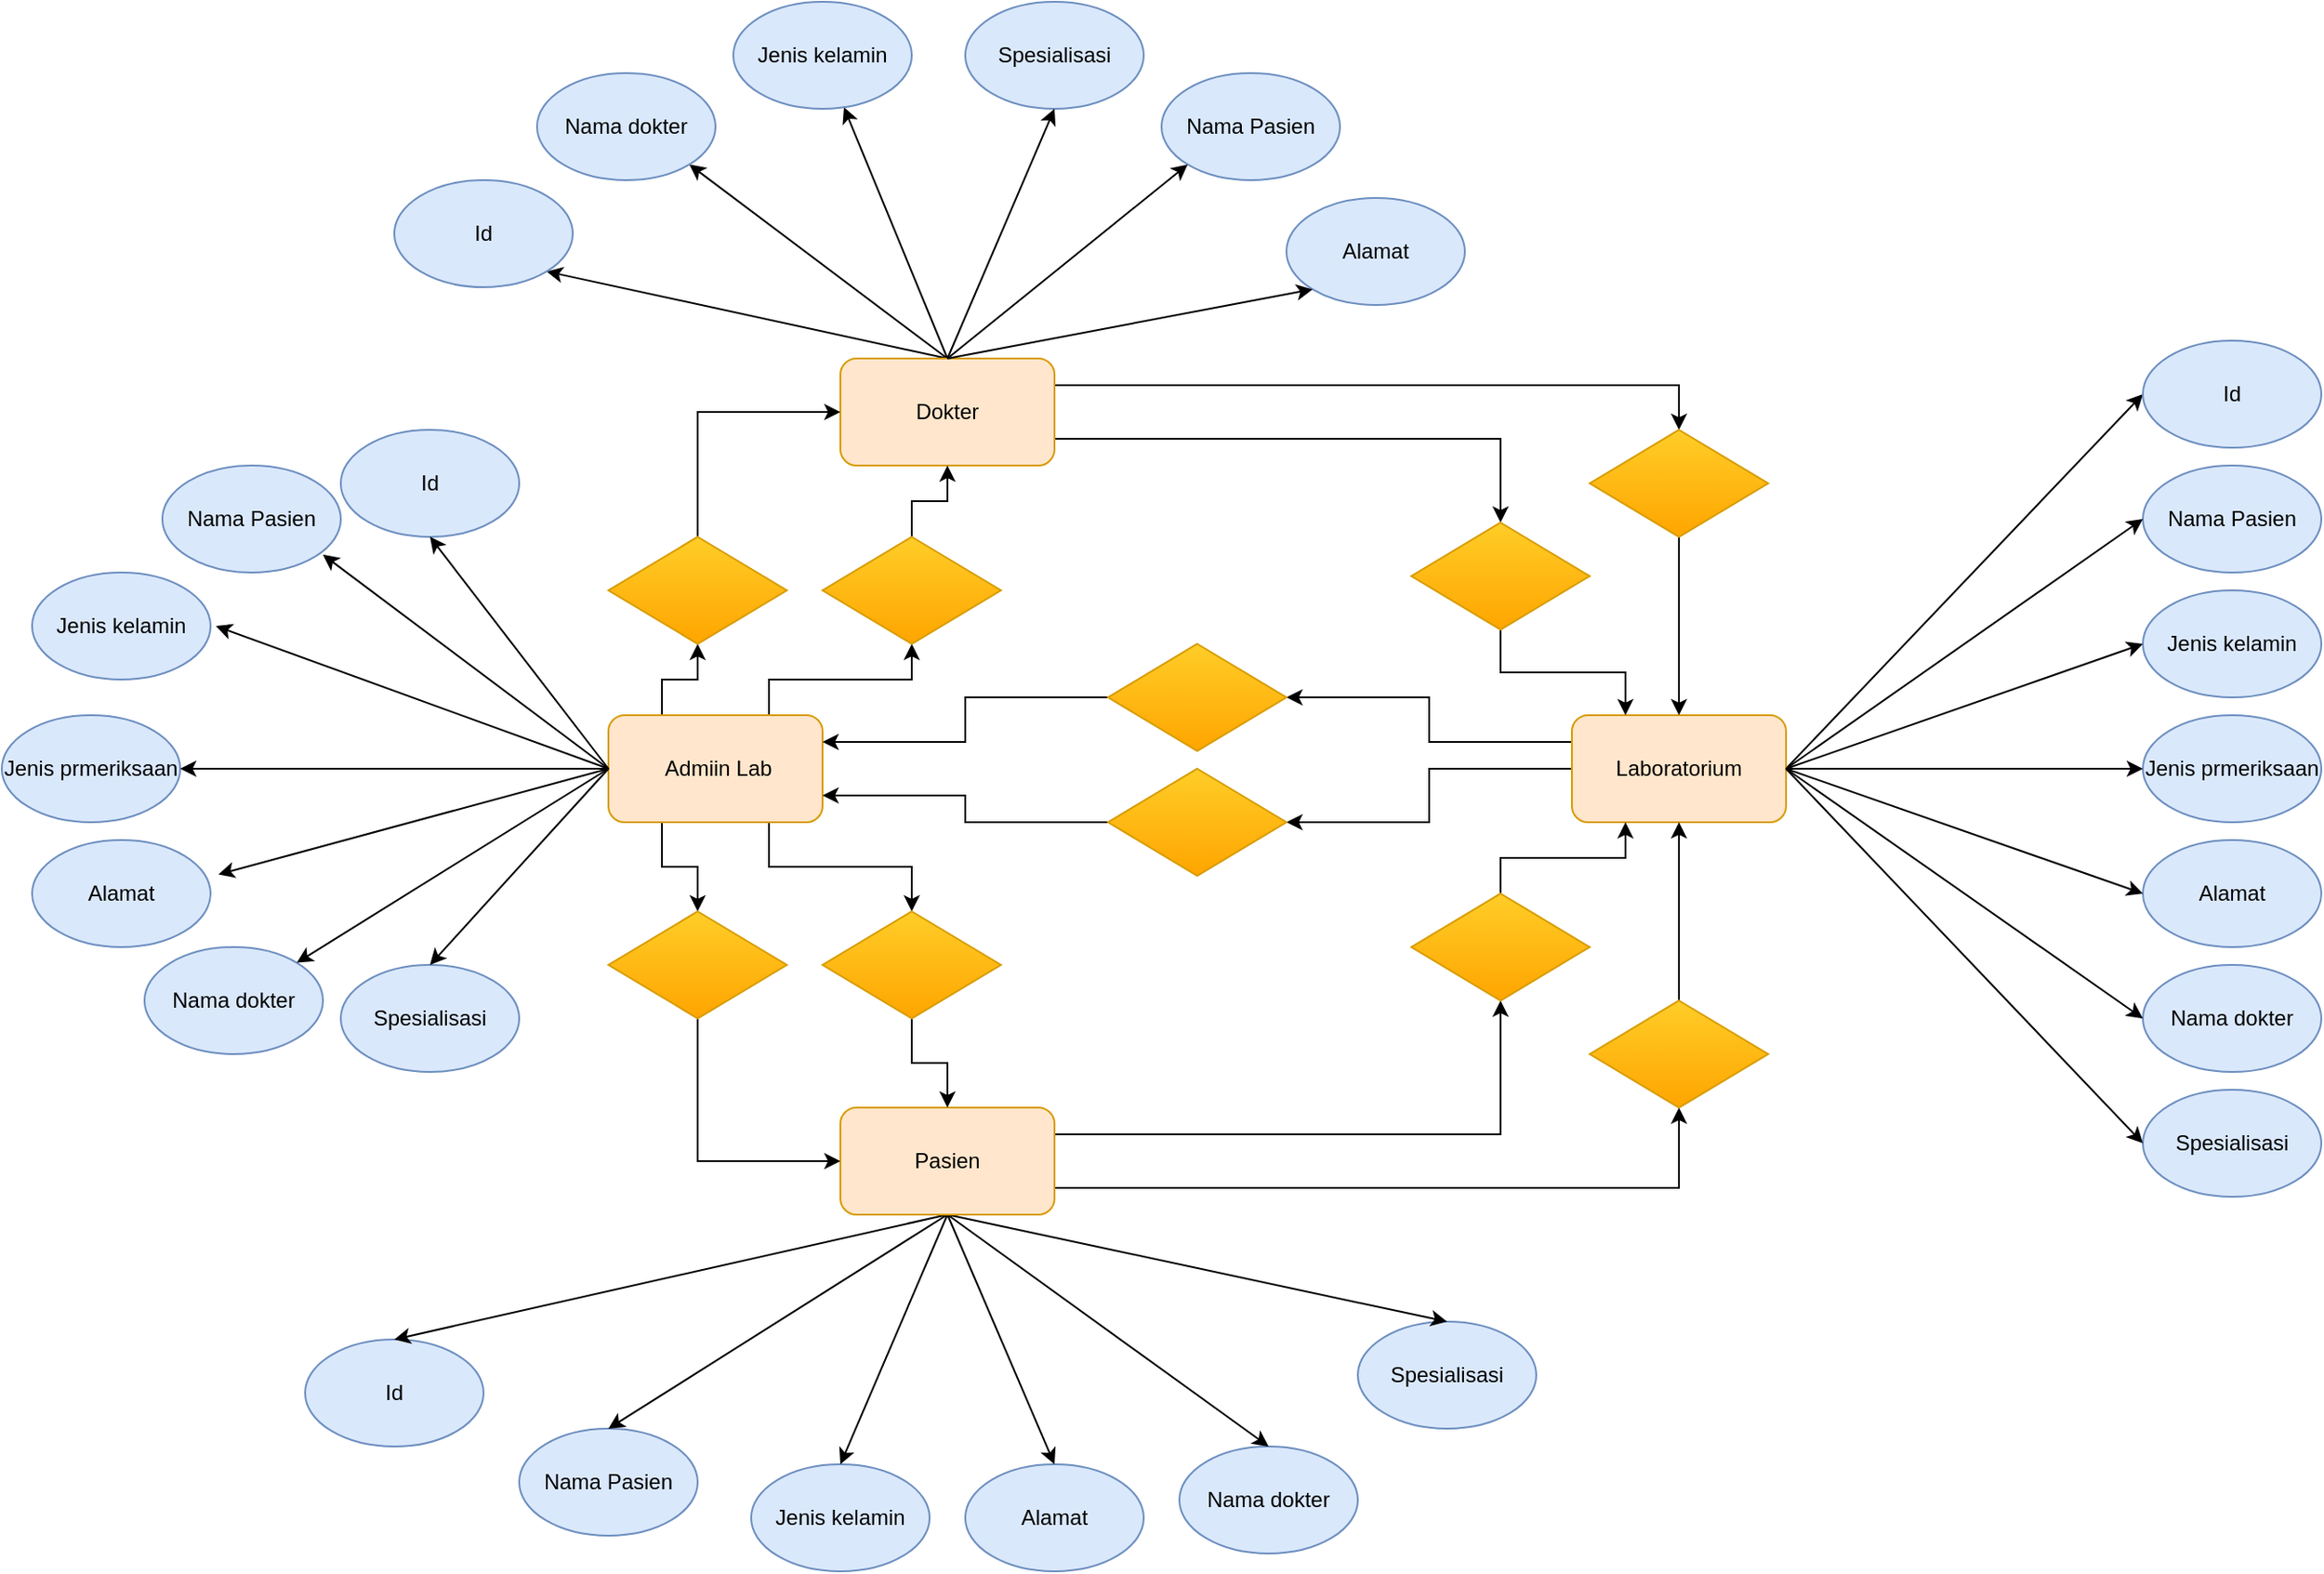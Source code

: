 <mxfile version="17.2.1" type="github">
  <diagram id="iHLHYgPbjY47wZx5P_oe" name="Page-1">
    <mxGraphModel dx="2405" dy="818" grid="1" gridSize="10" guides="1" tooltips="1" connect="1" arrows="1" fold="1" page="1" pageScale="1" pageWidth="827" pageHeight="583" math="0" shadow="0">
      <root>
        <mxCell id="0" />
        <mxCell id="1" parent="0" />
        <mxCell id="cxVUMkP61MDlI2AyrGk3-10" style="edgeStyle=none;rounded=0;orthogonalLoop=1;jettySize=auto;html=1;entryX=1;entryY=1;entryDx=0;entryDy=0;exitX=0.5;exitY=0;exitDx=0;exitDy=0;" parent="1" source="cxVUMkP61MDlI2AyrGk3-2" target="cxVUMkP61MDlI2AyrGk3-3" edge="1">
          <mxGeometry relative="1" as="geometry">
            <mxPoint x="-190" y="480" as="sourcePoint" />
          </mxGeometry>
        </mxCell>
        <mxCell id="cxVUMkP61MDlI2AyrGk3-11" style="edgeStyle=none;rounded=0;orthogonalLoop=1;jettySize=auto;html=1;exitX=0.5;exitY=0;exitDx=0;exitDy=0;" parent="1" source="cxVUMkP61MDlI2AyrGk3-2" target="cxVUMkP61MDlI2AyrGk3-5" edge="1">
          <mxGeometry relative="1" as="geometry" />
        </mxCell>
        <mxCell id="cxVUMkP61MDlI2AyrGk3-13" style="edgeStyle=none;rounded=0;orthogonalLoop=1;jettySize=auto;html=1;entryX=1;entryY=1;entryDx=0;entryDy=0;exitX=0.5;exitY=0;exitDx=0;exitDy=0;" parent="1" source="cxVUMkP61MDlI2AyrGk3-2" target="cxVUMkP61MDlI2AyrGk3-4" edge="1">
          <mxGeometry relative="1" as="geometry" />
        </mxCell>
        <mxCell id="0RntSatgc0-aN5bOcved-33" style="edgeStyle=orthogonalEdgeStyle;rounded=0;orthogonalLoop=1;jettySize=auto;html=1;exitX=1;exitY=0.25;exitDx=0;exitDy=0;entryX=0.5;entryY=0;entryDx=0;entryDy=0;" edge="1" parent="1" source="cxVUMkP61MDlI2AyrGk3-2" target="qoLSQtp-JNuHsqUCEsZC-1">
          <mxGeometry relative="1" as="geometry">
            <mxPoint x="410" y="280" as="targetPoint" />
          </mxGeometry>
        </mxCell>
        <mxCell id="0RntSatgc0-aN5bOcved-40" style="edgeStyle=orthogonalEdgeStyle;rounded=0;orthogonalLoop=1;jettySize=auto;html=1;exitX=1;exitY=0.75;exitDx=0;exitDy=0;entryX=0.5;entryY=0;entryDx=0;entryDy=0;" edge="1" parent="1" source="cxVUMkP61MDlI2AyrGk3-2" target="0RntSatgc0-aN5bOcved-24">
          <mxGeometry relative="1" as="geometry" />
        </mxCell>
        <mxCell id="cxVUMkP61MDlI2AyrGk3-2" value="Dokter" style="rounded=1;whiteSpace=wrap;html=1;fillColor=#ffe6cc;strokeColor=#d79b00;" parent="1" vertex="1">
          <mxGeometry x="-60" y="260" width="120" height="60" as="geometry" />
        </mxCell>
        <mxCell id="cxVUMkP61MDlI2AyrGk3-3" value="Id" style="ellipse;whiteSpace=wrap;html=1;strokeColor=#6c8ebf;fillColor=#dae8fc;" parent="1" vertex="1">
          <mxGeometry x="-310" y="160" width="100" height="60" as="geometry" />
        </mxCell>
        <mxCell id="cxVUMkP61MDlI2AyrGk3-4" value="Nama dokter" style="ellipse;whiteSpace=wrap;html=1;strokeColor=#6c8ebf;fillColor=#dae8fc;" parent="1" vertex="1">
          <mxGeometry x="-230" y="100" width="100" height="60" as="geometry" />
        </mxCell>
        <mxCell id="cxVUMkP61MDlI2AyrGk3-5" value="Jenis kelamin" style="ellipse;whiteSpace=wrap;html=1;strokeColor=#6c8ebf;fillColor=#dae8fc;" parent="1" vertex="1">
          <mxGeometry x="-120" y="60" width="100" height="60" as="geometry" />
        </mxCell>
        <mxCell id="cxVUMkP61MDlI2AyrGk3-6" value="Spesialisasi" style="ellipse;whiteSpace=wrap;html=1;strokeColor=#6c8ebf;fillColor=#dae8fc;" parent="1" vertex="1">
          <mxGeometry x="10" y="60" width="100" height="60" as="geometry" />
        </mxCell>
        <mxCell id="cxVUMkP61MDlI2AyrGk3-7" value="Nama Pasien" style="ellipse;whiteSpace=wrap;html=1;strokeColor=#6c8ebf;fillColor=#dae8fc;" parent="1" vertex="1">
          <mxGeometry x="120" y="100" width="100" height="60" as="geometry" />
        </mxCell>
        <mxCell id="cxVUMkP61MDlI2AyrGk3-8" value="Alamat" style="ellipse;whiteSpace=wrap;html=1;strokeColor=#6c8ebf;fillColor=#dae8fc;" parent="1" vertex="1">
          <mxGeometry x="190" y="170" width="100" height="60" as="geometry" />
        </mxCell>
        <mxCell id="cxVUMkP61MDlI2AyrGk3-14" style="edgeStyle=none;rounded=0;orthogonalLoop=1;jettySize=auto;html=1;exitX=0.5;exitY=0;exitDx=0;exitDy=0;entryX=0.5;entryY=1;entryDx=0;entryDy=0;exitPerimeter=0;" parent="1" source="cxVUMkP61MDlI2AyrGk3-2" target="cxVUMkP61MDlI2AyrGk3-6" edge="1">
          <mxGeometry relative="1" as="geometry">
            <mxPoint x="70" y="500" as="sourcePoint" />
            <mxPoint x="244.645" y="381.213" as="targetPoint" />
          </mxGeometry>
        </mxCell>
        <mxCell id="cxVUMkP61MDlI2AyrGk3-15" style="edgeStyle=none;rounded=0;orthogonalLoop=1;jettySize=auto;html=1;entryX=0;entryY=1;entryDx=0;entryDy=0;exitX=0.5;exitY=0;exitDx=0;exitDy=0;" parent="1" source="cxVUMkP61MDlI2AyrGk3-2" target="cxVUMkP61MDlI2AyrGk3-7" edge="1">
          <mxGeometry relative="1" as="geometry">
            <mxPoint x="60" y="520" as="sourcePoint" />
            <mxPoint x="324.645" y="431.213" as="targetPoint" />
          </mxGeometry>
        </mxCell>
        <mxCell id="cxVUMkP61MDlI2AyrGk3-16" style="edgeStyle=none;rounded=0;orthogonalLoop=1;jettySize=auto;html=1;entryX=0;entryY=1;entryDx=0;entryDy=0;exitX=0.5;exitY=0;exitDx=0;exitDy=0;" parent="1" source="cxVUMkP61MDlI2AyrGk3-2" target="cxVUMkP61MDlI2AyrGk3-8" edge="1">
          <mxGeometry relative="1" as="geometry">
            <mxPoint x="70" y="535" as="sourcePoint" />
            <mxPoint x="388.645" y="491.213" as="targetPoint" />
          </mxGeometry>
        </mxCell>
        <mxCell id="vjFO8v-adFQgh8sJvRri-3" value="Id" style="ellipse;whiteSpace=wrap;html=1;strokeColor=#6c8ebf;fillColor=#dae8fc;" parent="1" vertex="1">
          <mxGeometry x="-360" y="810" width="100" height="60" as="geometry" />
        </mxCell>
        <mxCell id="vjFO8v-adFQgh8sJvRri-4" value="Nama dokter" style="ellipse;whiteSpace=wrap;html=1;strokeColor=#6c8ebf;fillColor=#dae8fc;" parent="1" vertex="1">
          <mxGeometry x="130" y="870" width="100" height="60" as="geometry" />
        </mxCell>
        <mxCell id="vjFO8v-adFQgh8sJvRri-5" value="Jenis kelamin" style="ellipse;whiteSpace=wrap;html=1;strokeColor=#6c8ebf;fillColor=#dae8fc;" parent="1" vertex="1">
          <mxGeometry x="-110" y="880" width="100" height="60" as="geometry" />
        </mxCell>
        <mxCell id="vjFO8v-adFQgh8sJvRri-6" value="Nama Pasien" style="ellipse;whiteSpace=wrap;html=1;strokeColor=#6c8ebf;fillColor=#dae8fc;" parent="1" vertex="1">
          <mxGeometry x="-240" y="860" width="100" height="60" as="geometry" />
        </mxCell>
        <mxCell id="vjFO8v-adFQgh8sJvRri-7" value="Alamat" style="ellipse;whiteSpace=wrap;html=1;strokeColor=#6c8ebf;fillColor=#dae8fc;" parent="1" vertex="1">
          <mxGeometry x="10" y="880" width="100" height="60" as="geometry" />
        </mxCell>
        <mxCell id="vjFO8v-adFQgh8sJvRri-8" value="Spesialisasi" style="ellipse;whiteSpace=wrap;html=1;strokeColor=#6c8ebf;fillColor=#dae8fc;" parent="1" vertex="1">
          <mxGeometry x="230" y="800" width="100" height="60" as="geometry" />
        </mxCell>
        <mxCell id="vjFO8v-adFQgh8sJvRri-10" style="edgeStyle=none;rounded=0;orthogonalLoop=1;jettySize=auto;html=1;entryX=0.5;entryY=0;entryDx=0;entryDy=0;exitX=0.5;exitY=1;exitDx=0;exitDy=0;" parent="1" source="vjFO8v-adFQgh8sJvRri-1" target="vjFO8v-adFQgh8sJvRri-3" edge="1">
          <mxGeometry relative="1" as="geometry">
            <mxPoint x="-170" y="290" as="sourcePoint" />
            <mxPoint x="-404.645" y="231.213" as="targetPoint" />
          </mxGeometry>
        </mxCell>
        <mxCell id="vjFO8v-adFQgh8sJvRri-11" style="edgeStyle=none;rounded=0;orthogonalLoop=1;jettySize=auto;html=1;entryX=0.5;entryY=0;entryDx=0;entryDy=0;exitX=0.5;exitY=1;exitDx=0;exitDy=0;" parent="1" source="vjFO8v-adFQgh8sJvRri-1" target="vjFO8v-adFQgh8sJvRri-6" edge="1">
          <mxGeometry relative="1" as="geometry">
            <mxPoint x="80" y="470" as="sourcePoint" />
            <mxPoint x="-240" y="620" as="targetPoint" />
          </mxGeometry>
        </mxCell>
        <mxCell id="vjFO8v-adFQgh8sJvRri-12" style="edgeStyle=none;rounded=0;orthogonalLoop=1;jettySize=auto;html=1;entryX=0.5;entryY=0;entryDx=0;entryDy=0;exitX=0.5;exitY=1;exitDx=0;exitDy=0;" parent="1" target="vjFO8v-adFQgh8sJvRri-5" edge="1" source="vjFO8v-adFQgh8sJvRri-1">
          <mxGeometry relative="1" as="geometry">
            <mxPoint x="70" y="460" as="sourcePoint" />
            <mxPoint x="-84.645" y="628.787" as="targetPoint" />
          </mxGeometry>
        </mxCell>
        <mxCell id="vjFO8v-adFQgh8sJvRri-13" style="edgeStyle=none;rounded=0;orthogonalLoop=1;jettySize=auto;html=1;entryX=0.5;entryY=0;entryDx=0;entryDy=0;startArrow=none;exitX=0.5;exitY=1;exitDx=0;exitDy=0;" parent="1" target="vjFO8v-adFQgh8sJvRri-7" edge="1" source="vjFO8v-adFQgh8sJvRri-1">
          <mxGeometry relative="1" as="geometry">
            <mxPoint y="570" as="sourcePoint" />
            <mxPoint y="620" as="targetPoint" />
          </mxGeometry>
        </mxCell>
        <mxCell id="vjFO8v-adFQgh8sJvRri-14" style="edgeStyle=none;rounded=0;orthogonalLoop=1;jettySize=auto;html=1;entryX=0.5;entryY=0;entryDx=0;entryDy=0;exitX=0.5;exitY=1;exitDx=0;exitDy=0;" parent="1" source="vjFO8v-adFQgh8sJvRri-1" target="vjFO8v-adFQgh8sJvRri-4" edge="1">
          <mxGeometry relative="1" as="geometry">
            <mxPoint x="80" y="470" as="sourcePoint" />
            <mxPoint x="130" y="620" as="targetPoint" />
          </mxGeometry>
        </mxCell>
        <mxCell id="vjFO8v-adFQgh8sJvRri-15" style="edgeStyle=none;rounded=0;orthogonalLoop=1;jettySize=auto;html=1;entryX=0.5;entryY=0;entryDx=0;entryDy=0;exitX=0.5;exitY=1;exitDx=0;exitDy=0;" parent="1" target="vjFO8v-adFQgh8sJvRri-8" edge="1" source="vjFO8v-adFQgh8sJvRri-1">
          <mxGeometry relative="1" as="geometry">
            <mxPoint x="-90" y="580" as="sourcePoint" />
            <mxPoint x="250" y="620" as="targetPoint" />
          </mxGeometry>
        </mxCell>
        <mxCell id="vjFO8v-adFQgh8sJvRri-25" style="edgeStyle=none;rounded=0;orthogonalLoop=1;jettySize=auto;html=1;exitX=1;exitY=0.5;exitDx=0;exitDy=0;entryX=0;entryY=0.5;entryDx=0;entryDy=0;" parent="1" source="vjFO8v-adFQgh8sJvRri-16" target="vjFO8v-adFQgh8sJvRri-17" edge="1">
          <mxGeometry relative="1" as="geometry" />
        </mxCell>
        <mxCell id="0RntSatgc0-aN5bOcved-35" style="edgeStyle=orthogonalEdgeStyle;rounded=0;orthogonalLoop=1;jettySize=auto;html=1;exitX=0;exitY=0.25;exitDx=0;exitDy=0;entryX=1;entryY=0.5;entryDx=0;entryDy=0;" edge="1" parent="1" source="vjFO8v-adFQgh8sJvRri-16" target="0RntSatgc0-aN5bOcved-27">
          <mxGeometry relative="1" as="geometry" />
        </mxCell>
        <mxCell id="0RntSatgc0-aN5bOcved-36" style="edgeStyle=orthogonalEdgeStyle;rounded=0;orthogonalLoop=1;jettySize=auto;html=1;exitX=0;exitY=0.5;exitDx=0;exitDy=0;entryX=1;entryY=0.5;entryDx=0;entryDy=0;" edge="1" parent="1" source="vjFO8v-adFQgh8sJvRri-16" target="0RntSatgc0-aN5bOcved-28">
          <mxGeometry relative="1" as="geometry" />
        </mxCell>
        <mxCell id="vjFO8v-adFQgh8sJvRri-16" value="Laboratorium" style="rounded=1;whiteSpace=wrap;html=1;fillColor=#ffe6cc;strokeColor=#d79b00;" parent="1" vertex="1">
          <mxGeometry x="350" y="460" width="120" height="60" as="geometry" />
        </mxCell>
        <mxCell id="vjFO8v-adFQgh8sJvRri-17" value="Id" style="ellipse;whiteSpace=wrap;html=1;strokeColor=#6c8ebf;fillColor=#dae8fc;" parent="1" vertex="1">
          <mxGeometry x="670" y="250" width="100" height="60" as="geometry" />
        </mxCell>
        <mxCell id="vjFO8v-adFQgh8sJvRri-18" value="Nama Pasien" style="ellipse;whiteSpace=wrap;html=1;strokeColor=#6c8ebf;fillColor=#dae8fc;" parent="1" vertex="1">
          <mxGeometry x="670" y="320" width="100" height="60" as="geometry" />
        </mxCell>
        <mxCell id="vjFO8v-adFQgh8sJvRri-19" value="Jenis kelamin" style="ellipse;whiteSpace=wrap;html=1;strokeColor=#6c8ebf;fillColor=#dae8fc;" parent="1" vertex="1">
          <mxGeometry x="670" y="390" width="100" height="60" as="geometry" />
        </mxCell>
        <mxCell id="vjFO8v-adFQgh8sJvRri-20" value="Jenis prmeriksaan" style="ellipse;whiteSpace=wrap;html=1;strokeColor=#6c8ebf;fillColor=#dae8fc;" parent="1" vertex="1">
          <mxGeometry x="670" y="460" width="100" height="60" as="geometry" />
        </mxCell>
        <mxCell id="vjFO8v-adFQgh8sJvRri-21" value="Alamat" style="ellipse;whiteSpace=wrap;html=1;strokeColor=#6c8ebf;fillColor=#dae8fc;" parent="1" vertex="1">
          <mxGeometry x="670" y="530" width="100" height="60" as="geometry" />
        </mxCell>
        <mxCell id="vjFO8v-adFQgh8sJvRri-22" value="Nama dokter" style="ellipse;whiteSpace=wrap;html=1;strokeColor=#6c8ebf;fillColor=#dae8fc;" parent="1" vertex="1">
          <mxGeometry x="670" y="600" width="100" height="60" as="geometry" />
        </mxCell>
        <mxCell id="vjFO8v-adFQgh8sJvRri-23" value="Spesialisasi" style="ellipse;whiteSpace=wrap;html=1;strokeColor=#6c8ebf;fillColor=#dae8fc;" parent="1" vertex="1">
          <mxGeometry x="670" y="670" width="100" height="60" as="geometry" />
        </mxCell>
        <mxCell id="vjFO8v-adFQgh8sJvRri-26" style="edgeStyle=none;rounded=0;orthogonalLoop=1;jettySize=auto;html=1;exitX=1;exitY=0.5;exitDx=0;exitDy=0;entryX=0;entryY=0.5;entryDx=0;entryDy=0;" parent="1" source="vjFO8v-adFQgh8sJvRri-16" target="vjFO8v-adFQgh8sJvRri-18" edge="1">
          <mxGeometry relative="1" as="geometry">
            <mxPoint x="540" y="380" as="sourcePoint" />
            <mxPoint x="680.0" y="130" as="targetPoint" />
          </mxGeometry>
        </mxCell>
        <mxCell id="vjFO8v-adFQgh8sJvRri-27" style="edgeStyle=none;rounded=0;orthogonalLoop=1;jettySize=auto;html=1;exitX=1;exitY=0.5;exitDx=0;exitDy=0;entryX=0;entryY=0.5;entryDx=0;entryDy=0;" parent="1" source="vjFO8v-adFQgh8sJvRri-16" target="vjFO8v-adFQgh8sJvRri-19" edge="1">
          <mxGeometry relative="1" as="geometry">
            <mxPoint x="540" y="380" as="sourcePoint" />
            <mxPoint x="680.0" y="210" as="targetPoint" />
          </mxGeometry>
        </mxCell>
        <mxCell id="vjFO8v-adFQgh8sJvRri-28" style="edgeStyle=none;rounded=0;orthogonalLoop=1;jettySize=auto;html=1;exitX=1;exitY=0.5;exitDx=0;exitDy=0;entryX=0;entryY=0.5;entryDx=0;entryDy=0;" parent="1" source="vjFO8v-adFQgh8sJvRri-16" target="vjFO8v-adFQgh8sJvRri-20" edge="1">
          <mxGeometry relative="1" as="geometry">
            <mxPoint x="540" y="380" as="sourcePoint" />
            <mxPoint x="680.0" y="290" as="targetPoint" />
          </mxGeometry>
        </mxCell>
        <mxCell id="vjFO8v-adFQgh8sJvRri-29" style="edgeStyle=none;rounded=0;orthogonalLoop=1;jettySize=auto;html=1;entryX=0;entryY=0.5;entryDx=0;entryDy=0;" parent="1" target="vjFO8v-adFQgh8sJvRri-21" edge="1">
          <mxGeometry relative="1" as="geometry">
            <mxPoint x="470" y="490" as="sourcePoint" />
            <mxPoint x="680.0" y="370" as="targetPoint" />
          </mxGeometry>
        </mxCell>
        <mxCell id="vjFO8v-adFQgh8sJvRri-30" style="edgeStyle=none;rounded=0;orthogonalLoop=1;jettySize=auto;html=1;entryX=0;entryY=0.5;entryDx=0;entryDy=0;exitX=1;exitY=0.5;exitDx=0;exitDy=0;" parent="1" target="vjFO8v-adFQgh8sJvRri-22" edge="1" source="vjFO8v-adFQgh8sJvRri-16">
          <mxGeometry relative="1" as="geometry">
            <mxPoint x="480" y="440" as="sourcePoint" />
            <mxPoint x="680.0" y="454" as="targetPoint" />
          </mxGeometry>
        </mxCell>
        <mxCell id="vjFO8v-adFQgh8sJvRri-31" style="edgeStyle=none;rounded=0;orthogonalLoop=1;jettySize=auto;html=1;entryX=0;entryY=0.5;entryDx=0;entryDy=0;exitX=1;exitY=0.5;exitDx=0;exitDy=0;" parent="1" target="vjFO8v-adFQgh8sJvRri-23" edge="1" source="vjFO8v-adFQgh8sJvRri-16">
          <mxGeometry relative="1" as="geometry">
            <mxPoint x="480" y="440" as="sourcePoint" />
            <mxPoint x="680.0" y="530" as="targetPoint" />
          </mxGeometry>
        </mxCell>
        <mxCell id="0RntSatgc0-aN5bOcved-34" style="edgeStyle=orthogonalEdgeStyle;rounded=0;orthogonalLoop=1;jettySize=auto;html=1;exitX=0.5;exitY=1;exitDx=0;exitDy=0;entryX=0.5;entryY=0;entryDx=0;entryDy=0;" edge="1" parent="1" source="qoLSQtp-JNuHsqUCEsZC-1" target="vjFO8v-adFQgh8sJvRri-16">
          <mxGeometry relative="1" as="geometry" />
        </mxCell>
        <mxCell id="qoLSQtp-JNuHsqUCEsZC-1" value="" style="rhombus;whiteSpace=wrap;html=1;fillColor=#ffcd28;strokeColor=#d79b00;gradientColor=#ffa500;" parent="1" vertex="1">
          <mxGeometry x="360" y="300" width="100" height="60" as="geometry" />
        </mxCell>
        <mxCell id="0RntSatgc0-aN5bOcved-52" style="edgeStyle=orthogonalEdgeStyle;rounded=0;orthogonalLoop=1;jettySize=auto;html=1;exitX=1;exitY=0.25;exitDx=0;exitDy=0;entryX=0.5;entryY=1;entryDx=0;entryDy=0;" edge="1" parent="1" source="vjFO8v-adFQgh8sJvRri-1" target="0RntSatgc0-aN5bOcved-25">
          <mxGeometry relative="1" as="geometry">
            <mxPoint x="320" y="650" as="targetPoint" />
          </mxGeometry>
        </mxCell>
        <mxCell id="0RntSatgc0-aN5bOcved-55" style="edgeStyle=orthogonalEdgeStyle;rounded=0;orthogonalLoop=1;jettySize=auto;html=1;exitX=1;exitY=0.75;exitDx=0;exitDy=0;entryX=0.5;entryY=1;entryDx=0;entryDy=0;" edge="1" parent="1" source="vjFO8v-adFQgh8sJvRri-1" target="0RntSatgc0-aN5bOcved-26">
          <mxGeometry relative="1" as="geometry" />
        </mxCell>
        <mxCell id="vjFO8v-adFQgh8sJvRri-1" value="Pasien" style="rounded=1;whiteSpace=wrap;html=1;fillColor=#ffe6cc;strokeColor=#d79b00;" parent="1" vertex="1">
          <mxGeometry x="-60" y="680" width="120" height="60" as="geometry" />
        </mxCell>
        <mxCell id="0RntSatgc0-aN5bOcved-42" style="edgeStyle=orthogonalEdgeStyle;rounded=0;orthogonalLoop=1;jettySize=auto;html=1;exitX=0.75;exitY=1;exitDx=0;exitDy=0;entryX=0.5;entryY=0;entryDx=0;entryDy=0;" edge="1" parent="1" source="0RntSatgc0-aN5bOcved-5" target="0RntSatgc0-aN5bOcved-32">
          <mxGeometry relative="1" as="geometry" />
        </mxCell>
        <mxCell id="0RntSatgc0-aN5bOcved-45" style="edgeStyle=orthogonalEdgeStyle;rounded=0;orthogonalLoop=1;jettySize=auto;html=1;exitX=0.25;exitY=1;exitDx=0;exitDy=0;entryX=0.5;entryY=0;entryDx=0;entryDy=0;" edge="1" parent="1" source="0RntSatgc0-aN5bOcved-5" target="0RntSatgc0-aN5bOcved-29">
          <mxGeometry relative="1" as="geometry" />
        </mxCell>
        <mxCell id="0RntSatgc0-aN5bOcved-48" style="edgeStyle=orthogonalEdgeStyle;rounded=0;orthogonalLoop=1;jettySize=auto;html=1;exitX=0.25;exitY=0;exitDx=0;exitDy=0;entryX=0.5;entryY=1;entryDx=0;entryDy=0;" edge="1" parent="1" source="0RntSatgc0-aN5bOcved-5" target="0RntSatgc0-aN5bOcved-30">
          <mxGeometry relative="1" as="geometry" />
        </mxCell>
        <mxCell id="0RntSatgc0-aN5bOcved-50" style="edgeStyle=orthogonalEdgeStyle;rounded=0;orthogonalLoop=1;jettySize=auto;html=1;exitX=0.75;exitY=0;exitDx=0;exitDy=0;" edge="1" parent="1" source="0RntSatgc0-aN5bOcved-5" target="0RntSatgc0-aN5bOcved-31">
          <mxGeometry relative="1" as="geometry" />
        </mxCell>
        <mxCell id="0RntSatgc0-aN5bOcved-5" value="&amp;nbsp;Admiin Lab" style="rounded=1;whiteSpace=wrap;html=1;fillColor=#ffe6cc;strokeColor=#d79b00;" vertex="1" parent="1">
          <mxGeometry x="-190" y="460" width="120" height="60" as="geometry" />
        </mxCell>
        <mxCell id="0RntSatgc0-aN5bOcved-6" value="Id" style="ellipse;whiteSpace=wrap;html=1;strokeColor=#6c8ebf;fillColor=#dae8fc;" vertex="1" parent="1">
          <mxGeometry x="-340" y="300" width="100" height="60" as="geometry" />
        </mxCell>
        <mxCell id="0RntSatgc0-aN5bOcved-7" value="Nama Pasien" style="ellipse;whiteSpace=wrap;html=1;strokeColor=#6c8ebf;fillColor=#dae8fc;" vertex="1" parent="1">
          <mxGeometry x="-440" y="320" width="100" height="60" as="geometry" />
        </mxCell>
        <mxCell id="0RntSatgc0-aN5bOcved-8" value="Jenis kelamin" style="ellipse;whiteSpace=wrap;html=1;strokeColor=#6c8ebf;fillColor=#dae8fc;" vertex="1" parent="1">
          <mxGeometry x="-513" y="380" width="100" height="60" as="geometry" />
        </mxCell>
        <mxCell id="0RntSatgc0-aN5bOcved-9" value="Jenis prmeriksaan" style="ellipse;whiteSpace=wrap;html=1;strokeColor=#6c8ebf;fillColor=#dae8fc;" vertex="1" parent="1">
          <mxGeometry x="-530" y="460" width="100" height="60" as="geometry" />
        </mxCell>
        <mxCell id="0RntSatgc0-aN5bOcved-10" value="Alamat" style="ellipse;whiteSpace=wrap;html=1;strokeColor=#6c8ebf;fillColor=#dae8fc;" vertex="1" parent="1">
          <mxGeometry x="-513" y="530" width="100" height="60" as="geometry" />
        </mxCell>
        <mxCell id="0RntSatgc0-aN5bOcved-11" value="Nama dokter" style="ellipse;whiteSpace=wrap;html=1;strokeColor=#6c8ebf;fillColor=#dae8fc;" vertex="1" parent="1">
          <mxGeometry x="-450" y="590" width="100" height="60" as="geometry" />
        </mxCell>
        <mxCell id="0RntSatgc0-aN5bOcved-12" value="Spesialisasi" style="ellipse;whiteSpace=wrap;html=1;strokeColor=#6c8ebf;fillColor=#dae8fc;" vertex="1" parent="1">
          <mxGeometry x="-340" y="600" width="100" height="60" as="geometry" />
        </mxCell>
        <mxCell id="0RntSatgc0-aN5bOcved-17" style="edgeStyle=none;rounded=0;orthogonalLoop=1;jettySize=auto;html=1;entryX=0.5;entryY=1;entryDx=0;entryDy=0;" edge="1" parent="1" target="0RntSatgc0-aN5bOcved-6">
          <mxGeometry relative="1" as="geometry">
            <mxPoint x="-190" y="490" as="sourcePoint" />
            <mxPoint x="-359.996" y="370.001" as="targetPoint" />
          </mxGeometry>
        </mxCell>
        <mxCell id="0RntSatgc0-aN5bOcved-18" style="edgeStyle=none;rounded=0;orthogonalLoop=1;jettySize=auto;html=1;entryX=0.5;entryY=1;entryDx=0;entryDy=0;" edge="1" parent="1">
          <mxGeometry relative="1" as="geometry">
            <mxPoint x="-190" y="490" as="sourcePoint" />
            <mxPoint x="-350" y="370" as="targetPoint" />
          </mxGeometry>
        </mxCell>
        <mxCell id="0RntSatgc0-aN5bOcved-19" style="edgeStyle=none;rounded=0;orthogonalLoop=1;jettySize=auto;html=1;entryX=0.5;entryY=1;entryDx=0;entryDy=0;exitX=0;exitY=0.5;exitDx=0;exitDy=0;" edge="1" parent="1" source="0RntSatgc0-aN5bOcved-5">
          <mxGeometry relative="1" as="geometry">
            <mxPoint x="-250" y="530" as="sourcePoint" />
            <mxPoint x="-410" y="410" as="targetPoint" />
            <Array as="points" />
          </mxGeometry>
        </mxCell>
        <mxCell id="0RntSatgc0-aN5bOcved-20" style="edgeStyle=none;rounded=0;orthogonalLoop=1;jettySize=auto;html=1;entryX=1;entryY=0.5;entryDx=0;entryDy=0;" edge="1" parent="1" target="0RntSatgc0-aN5bOcved-9">
          <mxGeometry relative="1" as="geometry">
            <mxPoint x="-190" y="490" as="sourcePoint" />
            <mxPoint x="-400.0" y="420" as="targetPoint" />
            <Array as="points" />
          </mxGeometry>
        </mxCell>
        <mxCell id="0RntSatgc0-aN5bOcved-21" style="edgeStyle=none;rounded=0;orthogonalLoop=1;jettySize=auto;html=1;entryX=1.044;entryY=0.321;entryDx=0;entryDy=0;entryPerimeter=0;exitX=0;exitY=0.5;exitDx=0;exitDy=0;" edge="1" parent="1" source="0RntSatgc0-aN5bOcved-5" target="0RntSatgc0-aN5bOcved-10">
          <mxGeometry relative="1" as="geometry">
            <mxPoint x="-180" y="510" as="sourcePoint" />
            <mxPoint x="-420.0" y="510" as="targetPoint" />
            <Array as="points" />
          </mxGeometry>
        </mxCell>
        <mxCell id="0RntSatgc0-aN5bOcved-22" style="edgeStyle=none;rounded=0;orthogonalLoop=1;jettySize=auto;html=1;entryX=1;entryY=0;entryDx=0;entryDy=0;" edge="1" parent="1" target="0RntSatgc0-aN5bOcved-11">
          <mxGeometry relative="1" as="geometry">
            <mxPoint x="-190" y="490" as="sourcePoint" />
            <mxPoint x="-398.6" y="559.26" as="targetPoint" />
            <Array as="points" />
          </mxGeometry>
        </mxCell>
        <mxCell id="0RntSatgc0-aN5bOcved-23" style="edgeStyle=none;rounded=0;orthogonalLoop=1;jettySize=auto;html=1;entryX=0.5;entryY=0;entryDx=0;entryDy=0;" edge="1" parent="1" target="0RntSatgc0-aN5bOcved-12">
          <mxGeometry relative="1" as="geometry">
            <mxPoint x="-190" y="490" as="sourcePoint" />
            <mxPoint x="-354.426" y="608.919" as="targetPoint" />
            <Array as="points" />
          </mxGeometry>
        </mxCell>
        <mxCell id="0RntSatgc0-aN5bOcved-41" style="edgeStyle=orthogonalEdgeStyle;rounded=0;orthogonalLoop=1;jettySize=auto;html=1;exitX=0.5;exitY=1;exitDx=0;exitDy=0;entryX=0.25;entryY=0;entryDx=0;entryDy=0;" edge="1" parent="1" source="0RntSatgc0-aN5bOcved-24" target="vjFO8v-adFQgh8sJvRri-16">
          <mxGeometry relative="1" as="geometry" />
        </mxCell>
        <mxCell id="0RntSatgc0-aN5bOcved-24" value="" style="rhombus;whiteSpace=wrap;html=1;fillColor=#ffcd28;strokeColor=#d79b00;gradientColor=#ffa500;" vertex="1" parent="1">
          <mxGeometry x="260" y="352" width="100" height="60" as="geometry" />
        </mxCell>
        <mxCell id="0RntSatgc0-aN5bOcved-54" style="edgeStyle=orthogonalEdgeStyle;rounded=0;orthogonalLoop=1;jettySize=auto;html=1;exitX=0.5;exitY=0;exitDx=0;exitDy=0;entryX=0.25;entryY=1;entryDx=0;entryDy=0;" edge="1" parent="1" source="0RntSatgc0-aN5bOcved-25" target="vjFO8v-adFQgh8sJvRri-16">
          <mxGeometry relative="1" as="geometry" />
        </mxCell>
        <mxCell id="0RntSatgc0-aN5bOcved-25" value="" style="rhombus;whiteSpace=wrap;html=1;fillColor=#ffcd28;strokeColor=#d79b00;gradientColor=#ffa500;" vertex="1" parent="1">
          <mxGeometry x="260" y="560" width="100" height="60" as="geometry" />
        </mxCell>
        <mxCell id="0RntSatgc0-aN5bOcved-56" style="edgeStyle=orthogonalEdgeStyle;rounded=0;orthogonalLoop=1;jettySize=auto;html=1;exitX=0.5;exitY=0;exitDx=0;exitDy=0;entryX=0.5;entryY=1;entryDx=0;entryDy=0;" edge="1" parent="1" source="0RntSatgc0-aN5bOcved-26" target="vjFO8v-adFQgh8sJvRri-16">
          <mxGeometry relative="1" as="geometry">
            <mxPoint x="410" y="550" as="targetPoint" />
          </mxGeometry>
        </mxCell>
        <mxCell id="0RntSatgc0-aN5bOcved-26" value="" style="rhombus;whiteSpace=wrap;html=1;fillColor=#ffcd28;strokeColor=#d79b00;gradientColor=#ffa500;" vertex="1" parent="1">
          <mxGeometry x="360" y="620" width="100" height="60" as="geometry" />
        </mxCell>
        <mxCell id="0RntSatgc0-aN5bOcved-38" style="edgeStyle=orthogonalEdgeStyle;rounded=0;orthogonalLoop=1;jettySize=auto;html=1;exitX=0;exitY=0.5;exitDx=0;exitDy=0;entryX=1;entryY=0.25;entryDx=0;entryDy=0;" edge="1" parent="1" source="0RntSatgc0-aN5bOcved-27" target="0RntSatgc0-aN5bOcved-5">
          <mxGeometry relative="1" as="geometry" />
        </mxCell>
        <mxCell id="0RntSatgc0-aN5bOcved-27" value="" style="rhombus;whiteSpace=wrap;html=1;fillColor=#ffcd28;strokeColor=#d79b00;gradientColor=#ffa500;" vertex="1" parent="1">
          <mxGeometry x="90" y="420" width="100" height="60" as="geometry" />
        </mxCell>
        <mxCell id="0RntSatgc0-aN5bOcved-37" style="edgeStyle=orthogonalEdgeStyle;rounded=0;orthogonalLoop=1;jettySize=auto;html=1;exitX=0;exitY=0.5;exitDx=0;exitDy=0;entryX=1;entryY=0.75;entryDx=0;entryDy=0;" edge="1" parent="1" source="0RntSatgc0-aN5bOcved-28" target="0RntSatgc0-aN5bOcved-5">
          <mxGeometry relative="1" as="geometry" />
        </mxCell>
        <mxCell id="0RntSatgc0-aN5bOcved-28" value="" style="rhombus;whiteSpace=wrap;html=1;fillColor=#ffcd28;strokeColor=#d79b00;gradientColor=#ffa500;" vertex="1" parent="1">
          <mxGeometry x="90" y="490" width="100" height="60" as="geometry" />
        </mxCell>
        <mxCell id="0RntSatgc0-aN5bOcved-47" style="edgeStyle=orthogonalEdgeStyle;rounded=0;orthogonalLoop=1;jettySize=auto;html=1;exitX=0.5;exitY=1;exitDx=0;exitDy=0;entryX=0;entryY=0.5;entryDx=0;entryDy=0;" edge="1" parent="1" source="0RntSatgc0-aN5bOcved-29" target="vjFO8v-adFQgh8sJvRri-1">
          <mxGeometry relative="1" as="geometry" />
        </mxCell>
        <mxCell id="0RntSatgc0-aN5bOcved-29" value="" style="rhombus;whiteSpace=wrap;html=1;fillColor=#ffcd28;strokeColor=#d79b00;gradientColor=#ffa500;" vertex="1" parent="1">
          <mxGeometry x="-190" y="570" width="100" height="60" as="geometry" />
        </mxCell>
        <mxCell id="0RntSatgc0-aN5bOcved-49" style="edgeStyle=orthogonalEdgeStyle;rounded=0;orthogonalLoop=1;jettySize=auto;html=1;exitX=0.5;exitY=0;exitDx=0;exitDy=0;entryX=0;entryY=0.5;entryDx=0;entryDy=0;" edge="1" parent="1" source="0RntSatgc0-aN5bOcved-30" target="cxVUMkP61MDlI2AyrGk3-2">
          <mxGeometry relative="1" as="geometry" />
        </mxCell>
        <mxCell id="0RntSatgc0-aN5bOcved-30" value="" style="rhombus;whiteSpace=wrap;html=1;fillColor=#ffcd28;strokeColor=#d79b00;gradientColor=#ffa500;" vertex="1" parent="1">
          <mxGeometry x="-190" y="360" width="100" height="60" as="geometry" />
        </mxCell>
        <mxCell id="0RntSatgc0-aN5bOcved-51" style="edgeStyle=orthogonalEdgeStyle;rounded=0;orthogonalLoop=1;jettySize=auto;html=1;exitX=0.5;exitY=0;exitDx=0;exitDy=0;entryX=0.5;entryY=1;entryDx=0;entryDy=0;" edge="1" parent="1" source="0RntSatgc0-aN5bOcved-31" target="cxVUMkP61MDlI2AyrGk3-2">
          <mxGeometry relative="1" as="geometry" />
        </mxCell>
        <mxCell id="0RntSatgc0-aN5bOcved-31" value="" style="rhombus;whiteSpace=wrap;html=1;fillColor=#ffcd28;strokeColor=#d79b00;gradientColor=#ffa500;" vertex="1" parent="1">
          <mxGeometry x="-70" y="360" width="100" height="60" as="geometry" />
        </mxCell>
        <mxCell id="0RntSatgc0-aN5bOcved-43" style="edgeStyle=orthogonalEdgeStyle;rounded=0;orthogonalLoop=1;jettySize=auto;html=1;exitX=0.5;exitY=1;exitDx=0;exitDy=0;entryX=0.5;entryY=0;entryDx=0;entryDy=0;" edge="1" parent="1" source="0RntSatgc0-aN5bOcved-32" target="vjFO8v-adFQgh8sJvRri-1">
          <mxGeometry relative="1" as="geometry" />
        </mxCell>
        <mxCell id="0RntSatgc0-aN5bOcved-32" value="" style="rhombus;whiteSpace=wrap;html=1;fillColor=#ffcd28;strokeColor=#d79b00;gradientColor=#ffa500;" vertex="1" parent="1">
          <mxGeometry x="-70" y="570" width="100" height="60" as="geometry" />
        </mxCell>
      </root>
    </mxGraphModel>
  </diagram>
</mxfile>
